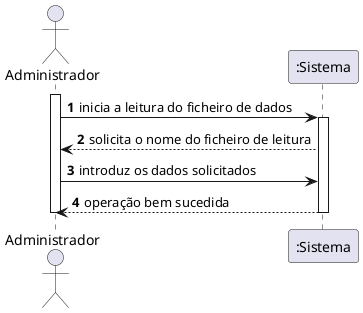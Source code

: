 @startuml
autonumber
actor "Administrador" as ADMIN

activate ADMIN
ADMIN -> ":Sistema" : inicia a leitura do ficheiro de dados
activate ":Sistema"
":Sistema" --> ADMIN: solicita o nome do ficheiro de leitura
ADMIN -> ":Sistema" : introduz os dados solicitados
":Sistema" --> ADMIN: operação bem sucedida
deactivate ":Sistema"
deactivate ADMIN

@enduml